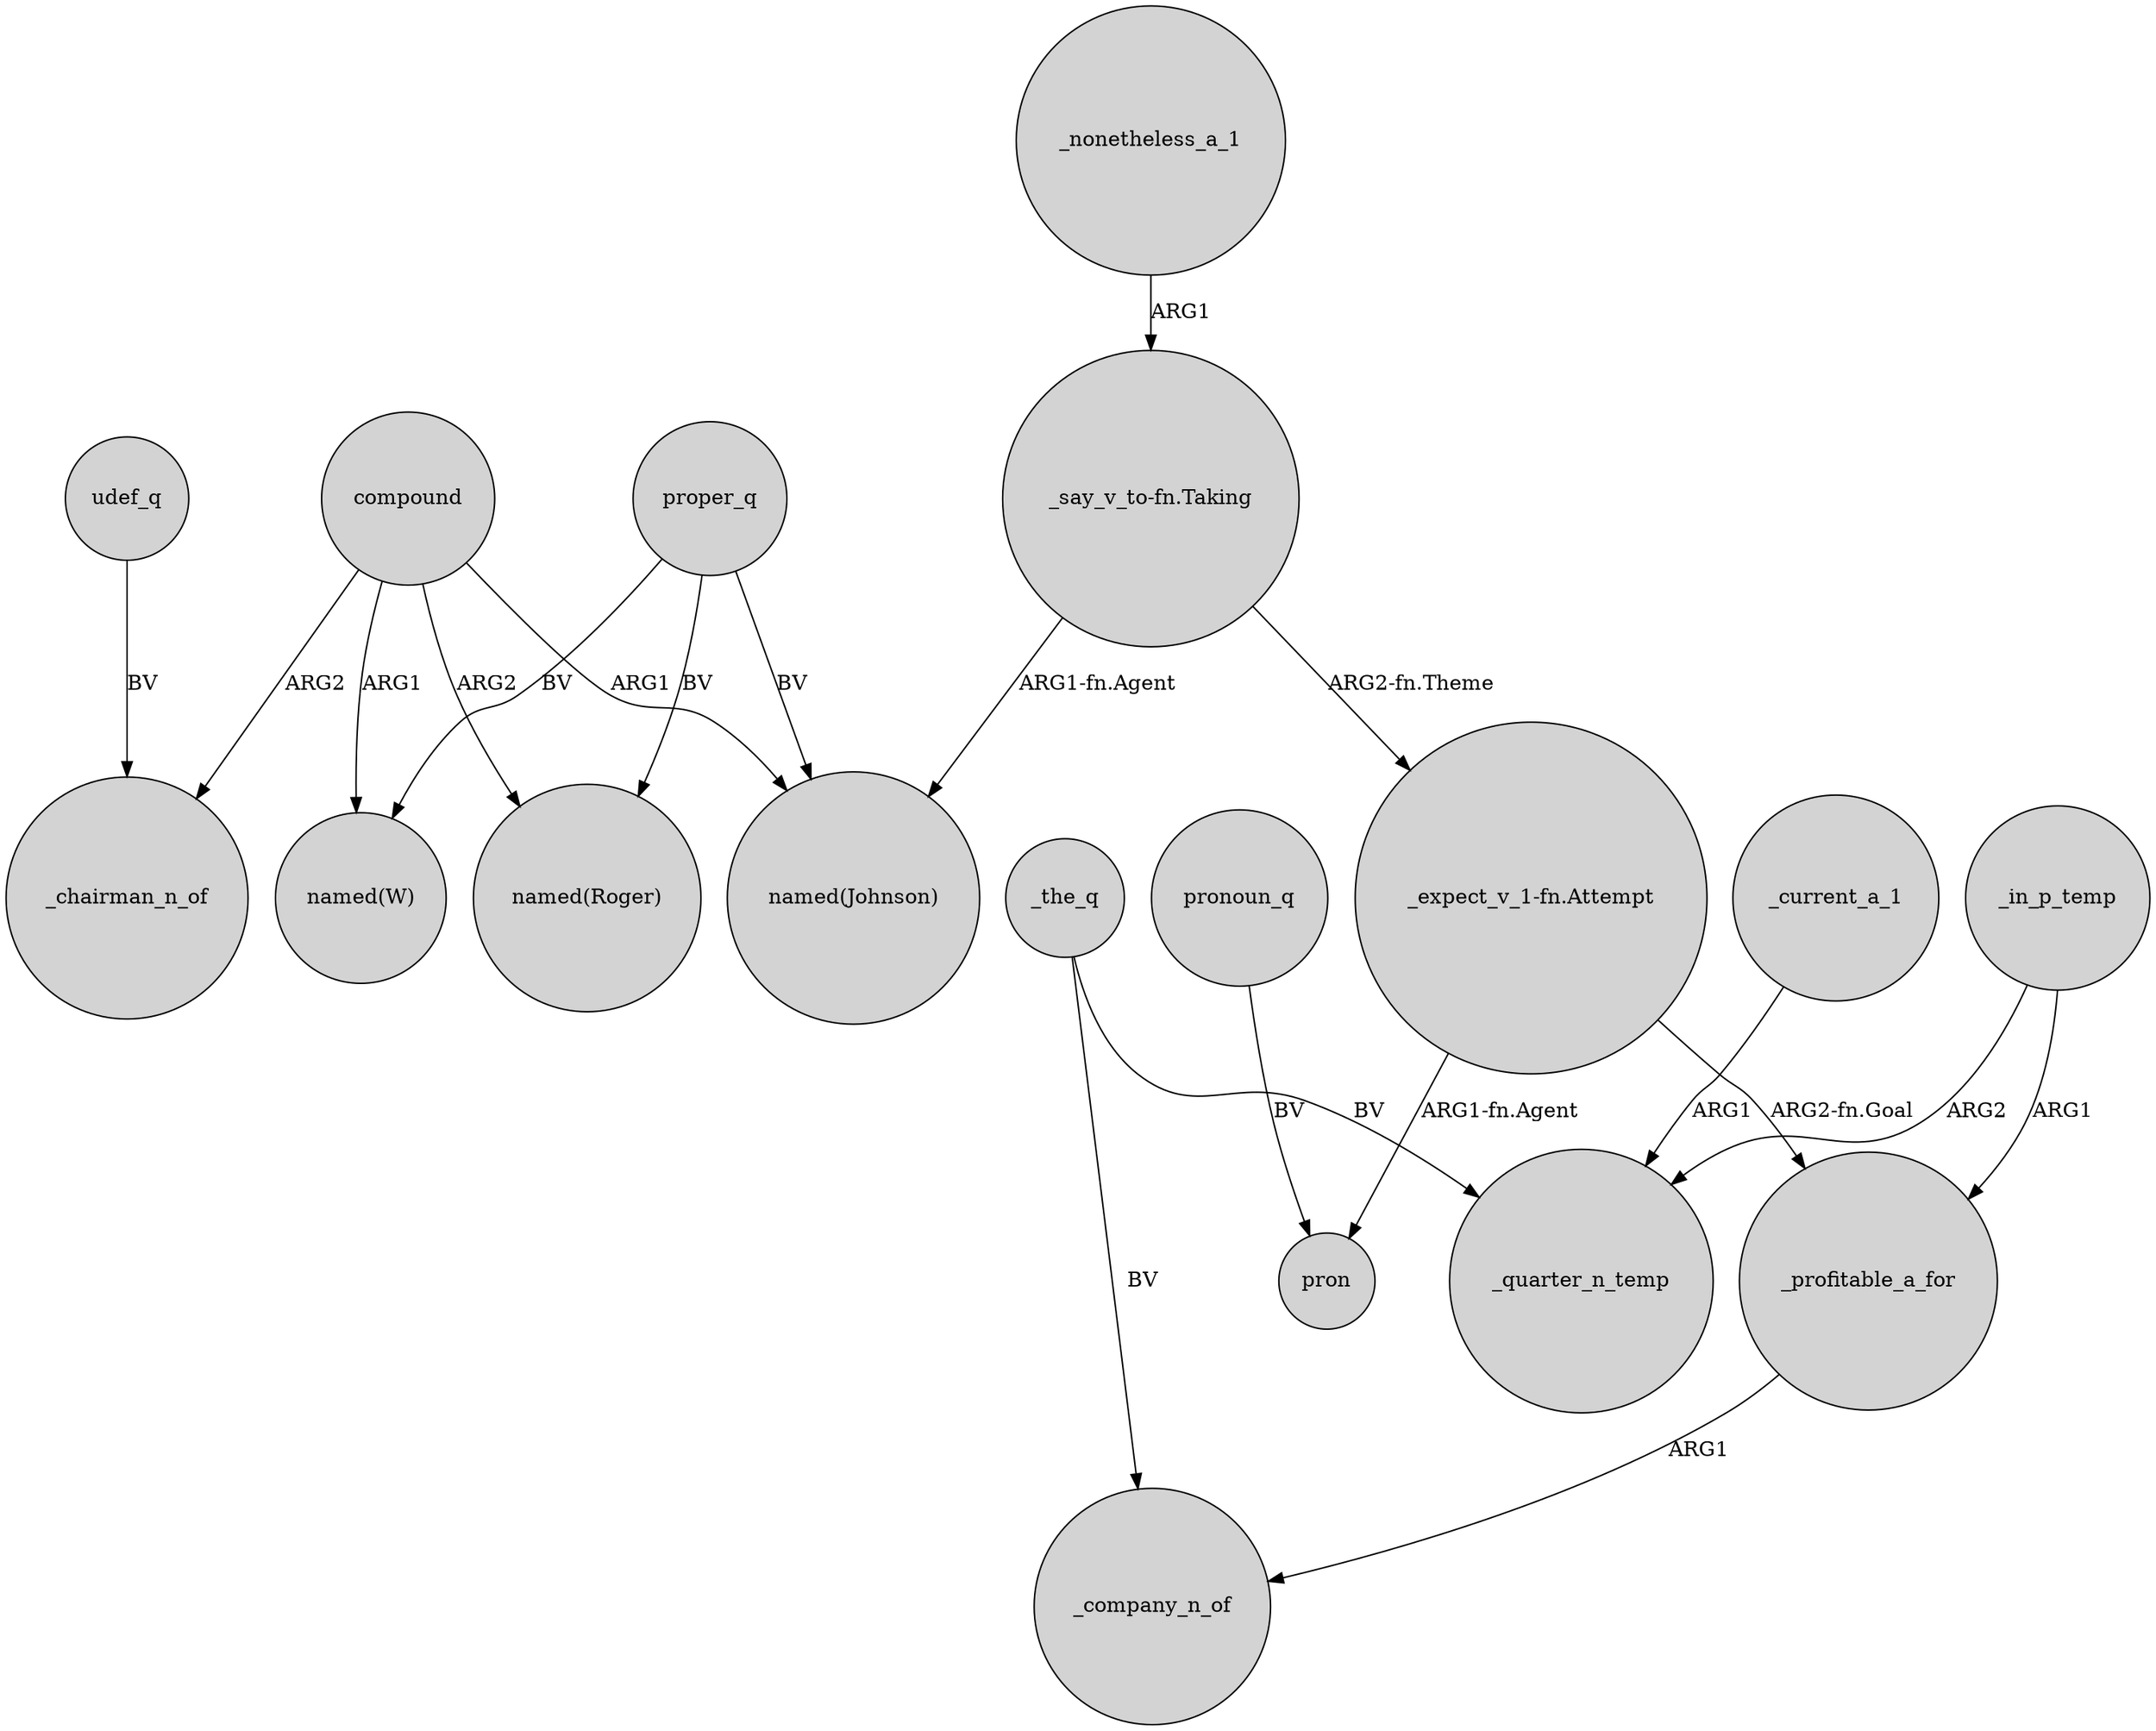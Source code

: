 digraph {
	node [shape=circle style=filled]
	compound -> _chairman_n_of [label=ARG2]
	_in_p_temp -> _quarter_n_temp [label=ARG2]
	"_expect_v_1-fn.Attempt" -> pron [label="ARG1-fn.Agent"]
	compound -> "named(Roger)" [label=ARG2]
	udef_q -> _chairman_n_of [label=BV]
	_the_q -> _quarter_n_temp [label=BV]
	_nonetheless_a_1 -> "_say_v_to-fn.Taking" [label=ARG1]
	"_say_v_to-fn.Taking" -> "named(Johnson)" [label="ARG1-fn.Agent"]
	_profitable_a_for -> _company_n_of [label=ARG1]
	proper_q -> "named(Johnson)" [label=BV]
	pronoun_q -> pron [label=BV]
	proper_q -> "named(W)" [label=BV]
	_in_p_temp -> _profitable_a_for [label=ARG1]
	"_expect_v_1-fn.Attempt" -> _profitable_a_for [label="ARG2-fn.Goal"]
	compound -> "named(W)" [label=ARG1]
	_current_a_1 -> _quarter_n_temp [label=ARG1]
	proper_q -> "named(Roger)" [label=BV]
	_the_q -> _company_n_of [label=BV]
	"_say_v_to-fn.Taking" -> "_expect_v_1-fn.Attempt" [label="ARG2-fn.Theme"]
	compound -> "named(Johnson)" [label=ARG1]
}
